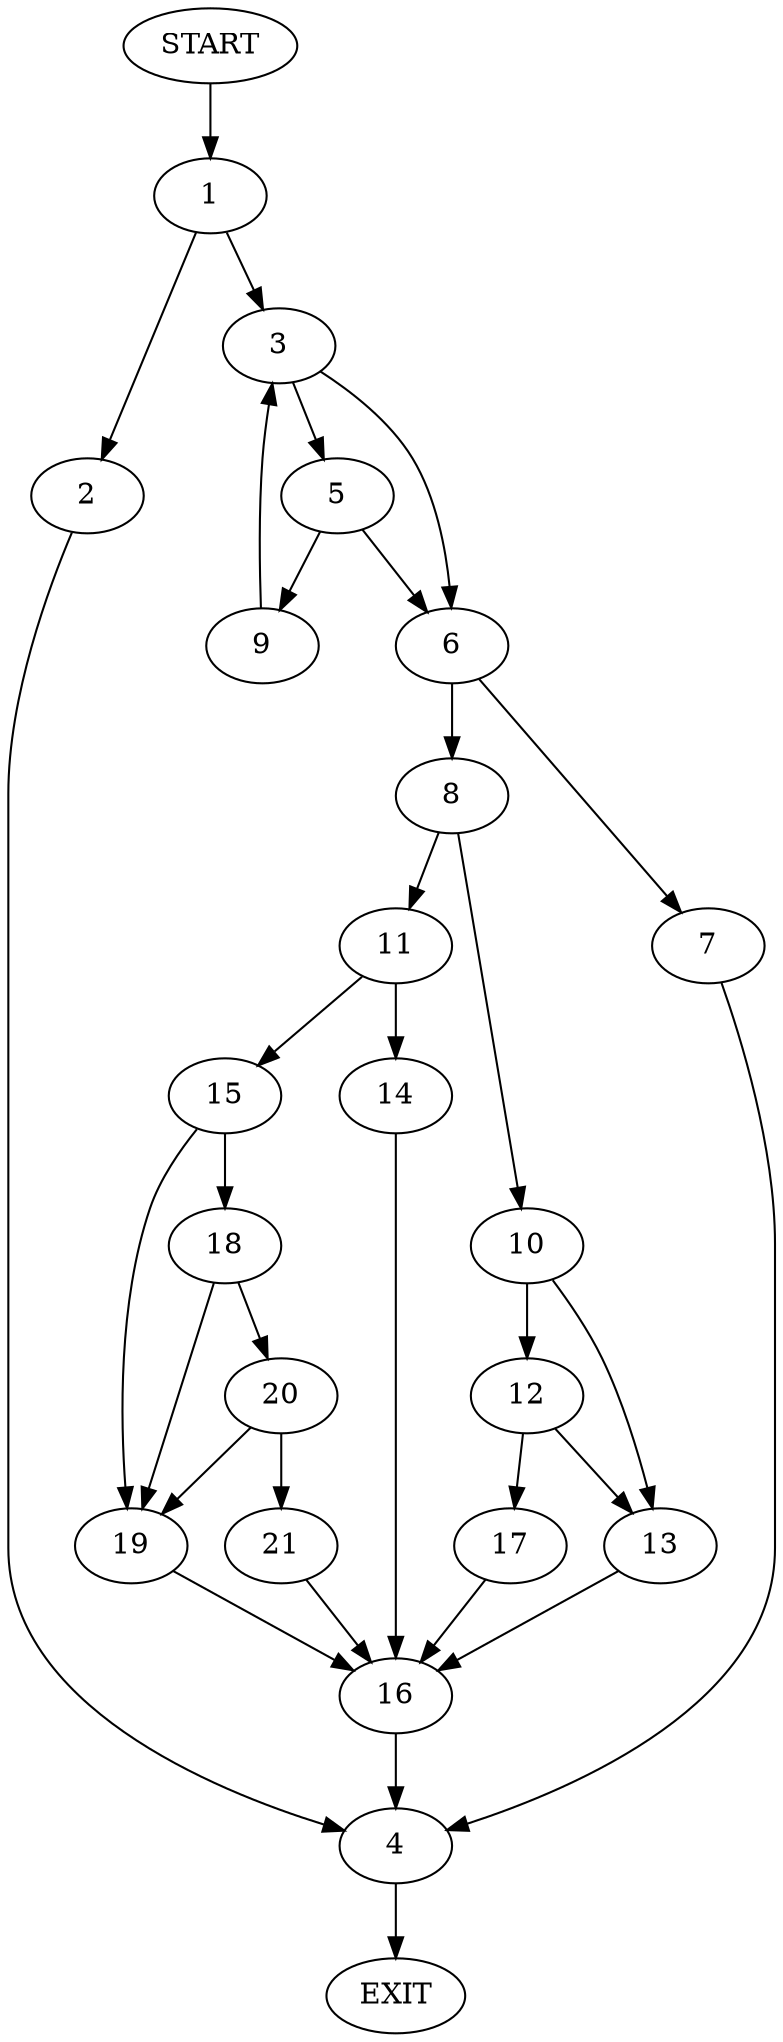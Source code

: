 digraph {
0 [label="START"]
22 [label="EXIT"]
0 -> 1
1 -> 2
1 -> 3
2 -> 4
3 -> 5
3 -> 6
6 -> 7
6 -> 8
5 -> 6
5 -> 9
9 -> 3
8 -> 10
8 -> 11
7 -> 4
10 -> 12
10 -> 13
11 -> 14
11 -> 15
13 -> 16
12 -> 17
12 -> 13
17 -> 16
16 -> 4
14 -> 16
15 -> 18
15 -> 19
19 -> 16
18 -> 20
18 -> 19
20 -> 21
20 -> 19
21 -> 16
4 -> 22
}
